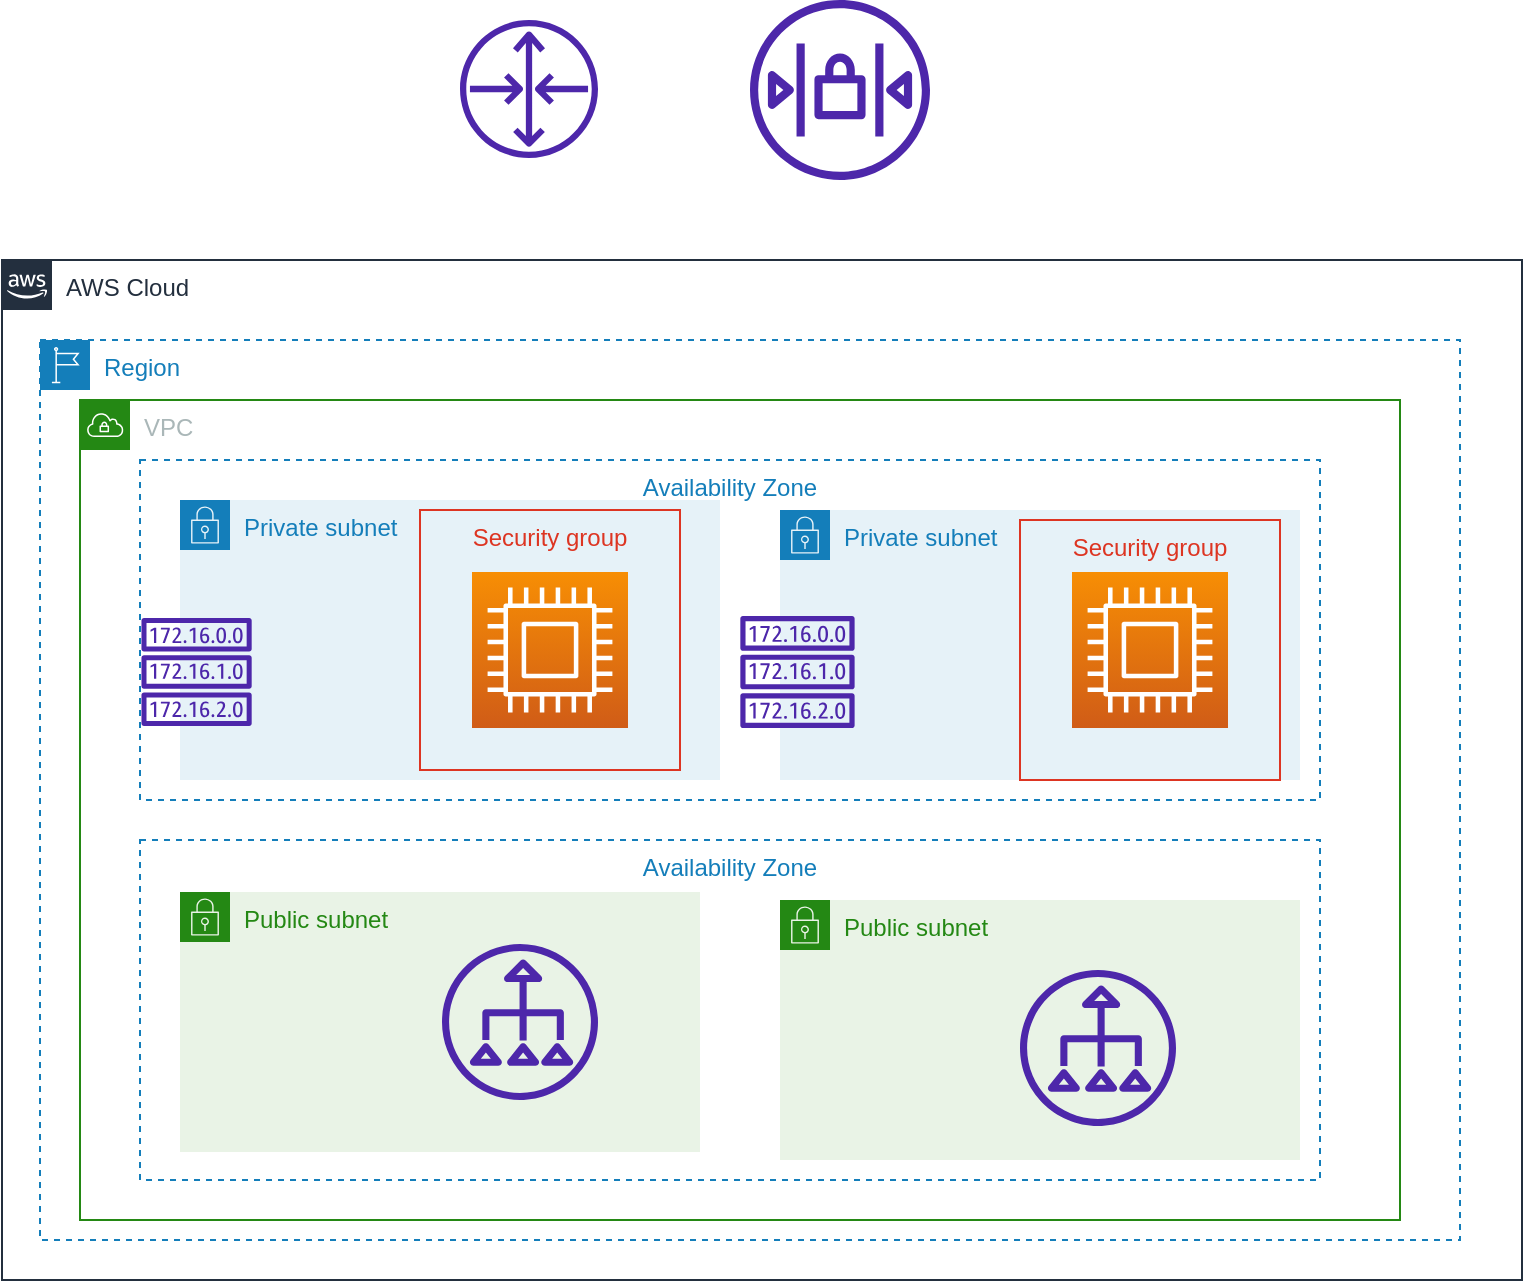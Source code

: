 <mxfile version="21.5.2" type="github">
  <diagram name="Page-1" id="AS9t7zxCchExOFbQsf7i">
    <mxGraphModel dx="1434" dy="790" grid="1" gridSize="10" guides="1" tooltips="1" connect="1" arrows="1" fold="1" page="1" pageScale="1" pageWidth="827" pageHeight="1169" math="0" shadow="0">
      <root>
        <mxCell id="0" />
        <mxCell id="1" parent="0" />
        <mxCell id="Ac8Owvg0alx2_1iqsuzt-2" value="AWS Cloud" style="points=[[0,0],[0.25,0],[0.5,0],[0.75,0],[1,0],[1,0.25],[1,0.5],[1,0.75],[1,1],[0.75,1],[0.5,1],[0.25,1],[0,1],[0,0.75],[0,0.5],[0,0.25]];outlineConnect=0;gradientColor=none;html=1;whiteSpace=wrap;fontSize=12;fontStyle=0;container=1;pointerEvents=0;collapsible=0;recursiveResize=0;shape=mxgraph.aws4.group;grIcon=mxgraph.aws4.group_aws_cloud_alt;strokeColor=#232F3E;fillColor=none;verticalAlign=top;align=left;spacingLeft=30;fontColor=#232F3E;dashed=0;" vertex="1" parent="1">
          <mxGeometry x="40" y="230" width="760" height="510" as="geometry" />
        </mxCell>
        <mxCell id="Ac8Owvg0alx2_1iqsuzt-3" value="Region" style="points=[[0,0],[0.25,0],[0.5,0],[0.75,0],[1,0],[1,0.25],[1,0.5],[1,0.75],[1,1],[0.75,1],[0.5,1],[0.25,1],[0,1],[0,0.75],[0,0.5],[0,0.25]];outlineConnect=0;gradientColor=none;html=1;whiteSpace=wrap;fontSize=12;fontStyle=0;container=1;pointerEvents=0;collapsible=0;recursiveResize=0;shape=mxgraph.aws4.group;grIcon=mxgraph.aws4.group_region;strokeColor=#147EBA;fillColor=none;verticalAlign=top;align=left;spacingLeft=30;fontColor=#147EBA;dashed=1;" vertex="1" parent="1">
          <mxGeometry x="59" y="270" width="710" height="450" as="geometry" />
        </mxCell>
        <mxCell id="Ac8Owvg0alx2_1iqsuzt-4" value="VPC" style="points=[[0,0],[0.25,0],[0.5,0],[0.75,0],[1,0],[1,0.25],[1,0.5],[1,0.75],[1,1],[0.75,1],[0.5,1],[0.25,1],[0,1],[0,0.75],[0,0.5],[0,0.25]];outlineConnect=0;gradientColor=none;html=1;whiteSpace=wrap;fontSize=12;fontStyle=0;container=1;pointerEvents=0;collapsible=0;recursiveResize=0;shape=mxgraph.aws4.group;grIcon=mxgraph.aws4.group_vpc;strokeColor=#248814;fillColor=none;verticalAlign=top;align=left;spacingLeft=30;fontColor=#AAB7B8;dashed=0;" vertex="1" parent="Ac8Owvg0alx2_1iqsuzt-3">
          <mxGeometry x="20" y="30" width="660" height="410" as="geometry" />
        </mxCell>
        <mxCell id="Ac8Owvg0alx2_1iqsuzt-7" value="Availability Zone" style="fillColor=none;strokeColor=#147EBA;dashed=1;verticalAlign=top;fontStyle=0;fontColor=#147EBA;whiteSpace=wrap;html=1;" vertex="1" parent="Ac8Owvg0alx2_1iqsuzt-4">
          <mxGeometry x="30" y="220" width="590" height="170" as="geometry" />
        </mxCell>
        <mxCell id="Ac8Owvg0alx2_1iqsuzt-5" value="Availability Zone" style="fillColor=none;strokeColor=#147EBA;dashed=1;verticalAlign=top;fontStyle=0;fontColor=#147EBA;whiteSpace=wrap;html=1;" vertex="1" parent="Ac8Owvg0alx2_1iqsuzt-4">
          <mxGeometry x="30" y="30" width="590" height="170" as="geometry" />
        </mxCell>
        <mxCell id="Ac8Owvg0alx2_1iqsuzt-14" value="Public subnet" style="points=[[0,0],[0.25,0],[0.5,0],[0.75,0],[1,0],[1,0.25],[1,0.5],[1,0.75],[1,1],[0.75,1],[0.5,1],[0.25,1],[0,1],[0,0.75],[0,0.5],[0,0.25]];outlineConnect=0;gradientColor=none;html=1;whiteSpace=wrap;fontSize=12;fontStyle=0;container=1;pointerEvents=0;collapsible=0;recursiveResize=0;shape=mxgraph.aws4.group;grIcon=mxgraph.aws4.group_security_group;grStroke=0;strokeColor=#248814;fillColor=#E9F3E6;verticalAlign=top;align=left;spacingLeft=30;fontColor=#248814;dashed=0;" vertex="1" parent="Ac8Owvg0alx2_1iqsuzt-4">
          <mxGeometry x="50" y="246" width="260" height="130" as="geometry" />
        </mxCell>
        <mxCell id="Ac8Owvg0alx2_1iqsuzt-13" value="Public subnet" style="points=[[0,0],[0.25,0],[0.5,0],[0.75,0],[1,0],[1,0.25],[1,0.5],[1,0.75],[1,1],[0.75,1],[0.5,1],[0.25,1],[0,1],[0,0.75],[0,0.5],[0,0.25]];outlineConnect=0;gradientColor=none;html=1;whiteSpace=wrap;fontSize=12;fontStyle=0;container=1;pointerEvents=0;collapsible=0;recursiveResize=0;shape=mxgraph.aws4.group;grIcon=mxgraph.aws4.group_security_group;grStroke=0;strokeColor=#248814;fillColor=#E9F3E6;verticalAlign=top;align=left;spacingLeft=30;fontColor=#248814;dashed=0;" vertex="1" parent="Ac8Owvg0alx2_1iqsuzt-4">
          <mxGeometry x="350" y="250" width="260" height="130" as="geometry" />
        </mxCell>
        <mxCell id="Ac8Owvg0alx2_1iqsuzt-12" value="Private subnet" style="points=[[0,0],[0.25,0],[0.5,0],[0.75,0],[1,0],[1,0.25],[1,0.5],[1,0.75],[1,1],[0.75,1],[0.5,1],[0.25,1],[0,1],[0,0.75],[0,0.5],[0,0.25]];outlineConnect=0;gradientColor=none;html=1;whiteSpace=wrap;fontSize=12;fontStyle=0;container=1;pointerEvents=0;collapsible=0;recursiveResize=0;shape=mxgraph.aws4.group;grIcon=mxgraph.aws4.group_security_group;grStroke=0;strokeColor=#147EBA;fillColor=#E6F2F8;verticalAlign=top;align=left;spacingLeft=30;fontColor=#147EBA;dashed=0;" vertex="1" parent="Ac8Owvg0alx2_1iqsuzt-4">
          <mxGeometry x="50" y="50" width="270" height="140" as="geometry" />
        </mxCell>
        <mxCell id="Ac8Owvg0alx2_1iqsuzt-20" value="" style="sketch=0;outlineConnect=0;fontColor=#232F3E;gradientColor=none;fillColor=#4D27AA;strokeColor=none;dashed=0;verticalLabelPosition=bottom;verticalAlign=top;align=center;html=1;fontSize=12;fontStyle=0;aspect=fixed;pointerEvents=1;shape=mxgraph.aws4.route_table;" vertex="1" parent="Ac8Owvg0alx2_1iqsuzt-12">
          <mxGeometry x="-19.42" y="59" width="55.42" height="54" as="geometry" />
        </mxCell>
        <mxCell id="Ac8Owvg0alx2_1iqsuzt-11" value="Private subnet" style="points=[[0,0],[0.25,0],[0.5,0],[0.75,0],[1,0],[1,0.25],[1,0.5],[1,0.75],[1,1],[0.75,1],[0.5,1],[0.25,1],[0,1],[0,0.75],[0,0.5],[0,0.25]];outlineConnect=0;gradientColor=none;html=1;whiteSpace=wrap;fontSize=12;fontStyle=0;container=1;pointerEvents=0;collapsible=0;recursiveResize=0;shape=mxgraph.aws4.group;grIcon=mxgraph.aws4.group_security_group;grStroke=0;strokeColor=#147EBA;fillColor=#E6F2F8;verticalAlign=top;align=left;spacingLeft=30;fontColor=#147EBA;dashed=0;" vertex="1" parent="Ac8Owvg0alx2_1iqsuzt-4">
          <mxGeometry x="350" y="55" width="260" height="135" as="geometry" />
        </mxCell>
        <mxCell id="Ac8Owvg0alx2_1iqsuzt-10" value="Security group" style="fillColor=none;strokeColor=#DD3522;verticalAlign=top;fontStyle=0;fontColor=#DD3522;whiteSpace=wrap;html=1;" vertex="1" parent="Ac8Owvg0alx2_1iqsuzt-4">
          <mxGeometry x="170" y="55" width="130" height="130" as="geometry" />
        </mxCell>
        <mxCell id="Ac8Owvg0alx2_1iqsuzt-9" value="Security group" style="fillColor=none;strokeColor=#DD3522;verticalAlign=top;fontStyle=0;fontColor=#DD3522;whiteSpace=wrap;html=1;" vertex="1" parent="Ac8Owvg0alx2_1iqsuzt-4">
          <mxGeometry x="470" y="60" width="130" height="130" as="geometry" />
        </mxCell>
        <mxCell id="Ac8Owvg0alx2_1iqsuzt-16" value="" style="sketch=0;points=[[0,0,0],[0.25,0,0],[0.5,0,0],[0.75,0,0],[1,0,0],[0,1,0],[0.25,1,0],[0.5,1,0],[0.75,1,0],[1,1,0],[0,0.25,0],[0,0.5,0],[0,0.75,0],[1,0.25,0],[1,0.5,0],[1,0.75,0]];outlineConnect=0;fontColor=#232F3E;gradientColor=#F78E04;gradientDirection=north;fillColor=#D05C17;strokeColor=#ffffff;dashed=0;verticalLabelPosition=bottom;verticalAlign=top;align=center;html=1;fontSize=12;fontStyle=0;aspect=fixed;shape=mxgraph.aws4.resourceIcon;resIcon=mxgraph.aws4.compute;" vertex="1" parent="Ac8Owvg0alx2_1iqsuzt-4">
          <mxGeometry x="196" y="86" width="78" height="78" as="geometry" />
        </mxCell>
        <mxCell id="Ac8Owvg0alx2_1iqsuzt-15" value="" style="sketch=0;points=[[0,0,0],[0.25,0,0],[0.5,0,0],[0.75,0,0],[1,0,0],[0,1,0],[0.25,1,0],[0.5,1,0],[0.75,1,0],[1,1,0],[0,0.25,0],[0,0.5,0],[0,0.75,0],[1,0.25,0],[1,0.5,0],[1,0.75,0]];outlineConnect=0;fontColor=#232F3E;gradientColor=#F78E04;gradientDirection=north;fillColor=#D05C17;strokeColor=#ffffff;dashed=0;verticalLabelPosition=bottom;verticalAlign=top;align=center;html=1;fontSize=12;fontStyle=0;aspect=fixed;shape=mxgraph.aws4.resourceIcon;resIcon=mxgraph.aws4.compute;" vertex="1" parent="Ac8Owvg0alx2_1iqsuzt-4">
          <mxGeometry x="496" y="86" width="78" height="78" as="geometry" />
        </mxCell>
        <mxCell id="Ac8Owvg0alx2_1iqsuzt-18" value="" style="sketch=0;outlineConnect=0;fontColor=#232F3E;gradientColor=none;fillColor=#4D27AA;strokeColor=none;dashed=0;verticalLabelPosition=bottom;verticalAlign=top;align=center;html=1;fontSize=12;fontStyle=0;aspect=fixed;pointerEvents=1;shape=mxgraph.aws4.nat_gateway;rotation=-90;" vertex="1" parent="Ac8Owvg0alx2_1iqsuzt-4">
          <mxGeometry x="181" y="272" width="78" height="78" as="geometry" />
        </mxCell>
        <mxCell id="Ac8Owvg0alx2_1iqsuzt-21" value="" style="sketch=0;outlineConnect=0;fontColor=#232F3E;gradientColor=none;fillColor=#4D27AA;strokeColor=none;dashed=0;verticalLabelPosition=bottom;verticalAlign=top;align=center;html=1;fontSize=12;fontStyle=0;aspect=fixed;pointerEvents=1;shape=mxgraph.aws4.route_table;" vertex="1" parent="Ac8Owvg0alx2_1iqsuzt-4">
          <mxGeometry x="330" y="108" width="57.47" height="56" as="geometry" />
        </mxCell>
        <mxCell id="Ac8Owvg0alx2_1iqsuzt-17" value="" style="sketch=0;outlineConnect=0;fontColor=#232F3E;gradientColor=none;fillColor=#4D27AA;strokeColor=none;dashed=0;verticalLabelPosition=bottom;verticalAlign=top;align=center;html=1;fontSize=12;fontStyle=0;aspect=fixed;pointerEvents=1;shape=mxgraph.aws4.nat_gateway;rotation=-90;" vertex="1" parent="Ac8Owvg0alx2_1iqsuzt-4">
          <mxGeometry x="470" y="285" width="78" height="78" as="geometry" />
        </mxCell>
        <mxCell id="Ac8Owvg0alx2_1iqsuzt-25" value="" style="sketch=0;outlineConnect=0;fontColor=#232F3E;gradientColor=none;fillColor=#4D27AA;strokeColor=none;dashed=0;verticalLabelPosition=bottom;verticalAlign=top;align=center;html=1;fontSize=12;fontStyle=0;aspect=fixed;pointerEvents=1;shape=mxgraph.aws4.router;" vertex="1" parent="1">
          <mxGeometry x="269" y="110" width="69" height="69" as="geometry" />
        </mxCell>
        <mxCell id="Ac8Owvg0alx2_1iqsuzt-26" value="" style="sketch=0;outlineConnect=0;fontColor=#232F3E;gradientColor=none;fillColor=#4D27AA;strokeColor=none;dashed=0;verticalLabelPosition=bottom;verticalAlign=top;align=center;html=1;fontSize=12;fontStyle=0;aspect=fixed;pointerEvents=1;shape=mxgraph.aws4.network_access_control_list;" vertex="1" parent="1">
          <mxGeometry x="414" y="100" width="90" height="90" as="geometry" />
        </mxCell>
      </root>
    </mxGraphModel>
  </diagram>
</mxfile>
